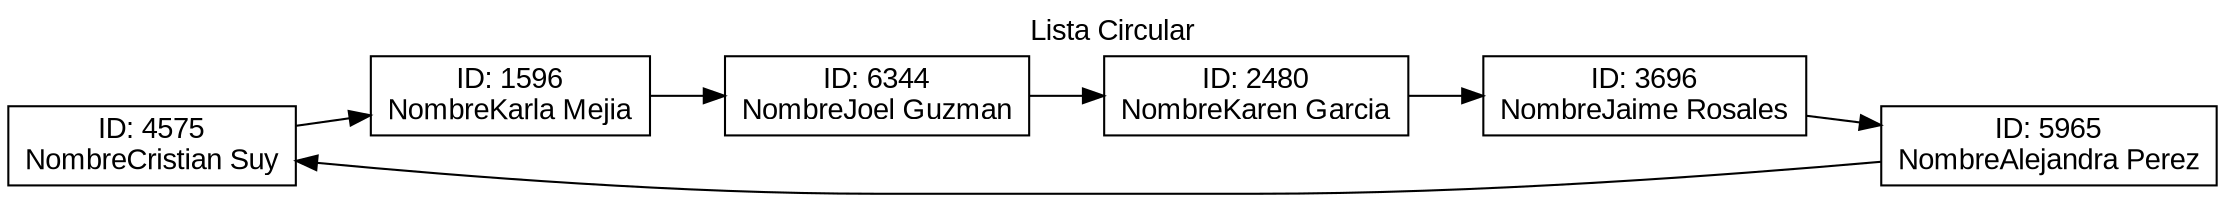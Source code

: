 digraph G {
fontname="Arial"label="Lista Circular"
labelloc = t
rankdir=LR;
node[shape="box" fontname="Arial"];
nodo_0 [label="ID: 4575\nNombreCristian Suy"];
nodo_1 [label="ID: 1596\nNombreKarla Mejia"];
nodo_2 [label="ID: 6344\nNombreJoel Guzman"];
nodo_3 [label="ID: 2480\nNombreKaren Garcia"];
nodo_4 [label="ID: 3696\nNombreJaime Rosales"];
nodo_5 [label="ID: 5965\nNombreAlejandra Perez"];
nodo_0 -> nodo_1 -> nodo_2 -> nodo_3 -> nodo_4 -> nodo_5 -> nodo_0;
}